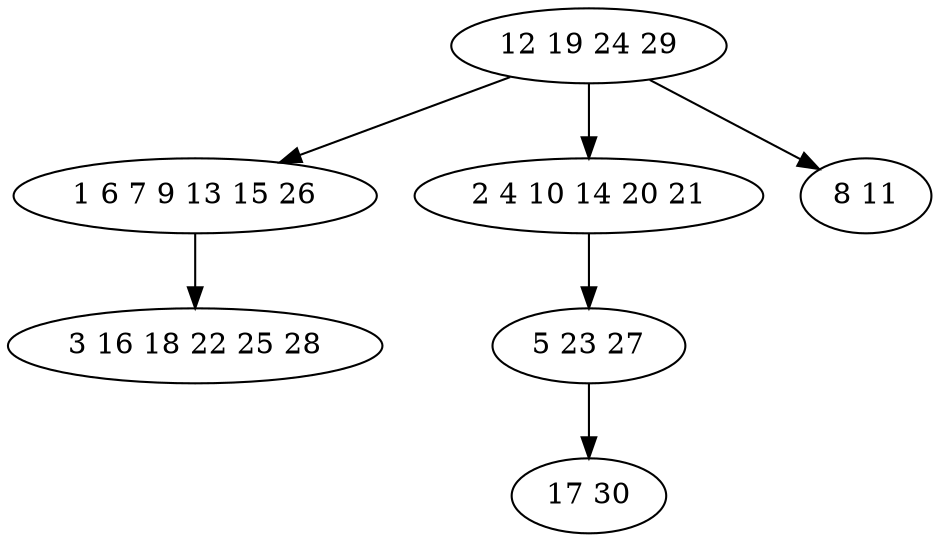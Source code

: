digraph true_tree {
	"0" -> "1"
	"1" -> "2"
	"0" -> "3"
	"3" -> "4"
	"0" -> "5"
	"4" -> "6"
	"0" [label="12 19 24 29"];
	"1" [label="1 6 7 9 13 15 26"];
	"2" [label="3 16 18 22 25 28"];
	"3" [label="2 4 10 14 20 21"];
	"4" [label="5 23 27"];
	"5" [label="8 11"];
	"6" [label="17 30"];
}
